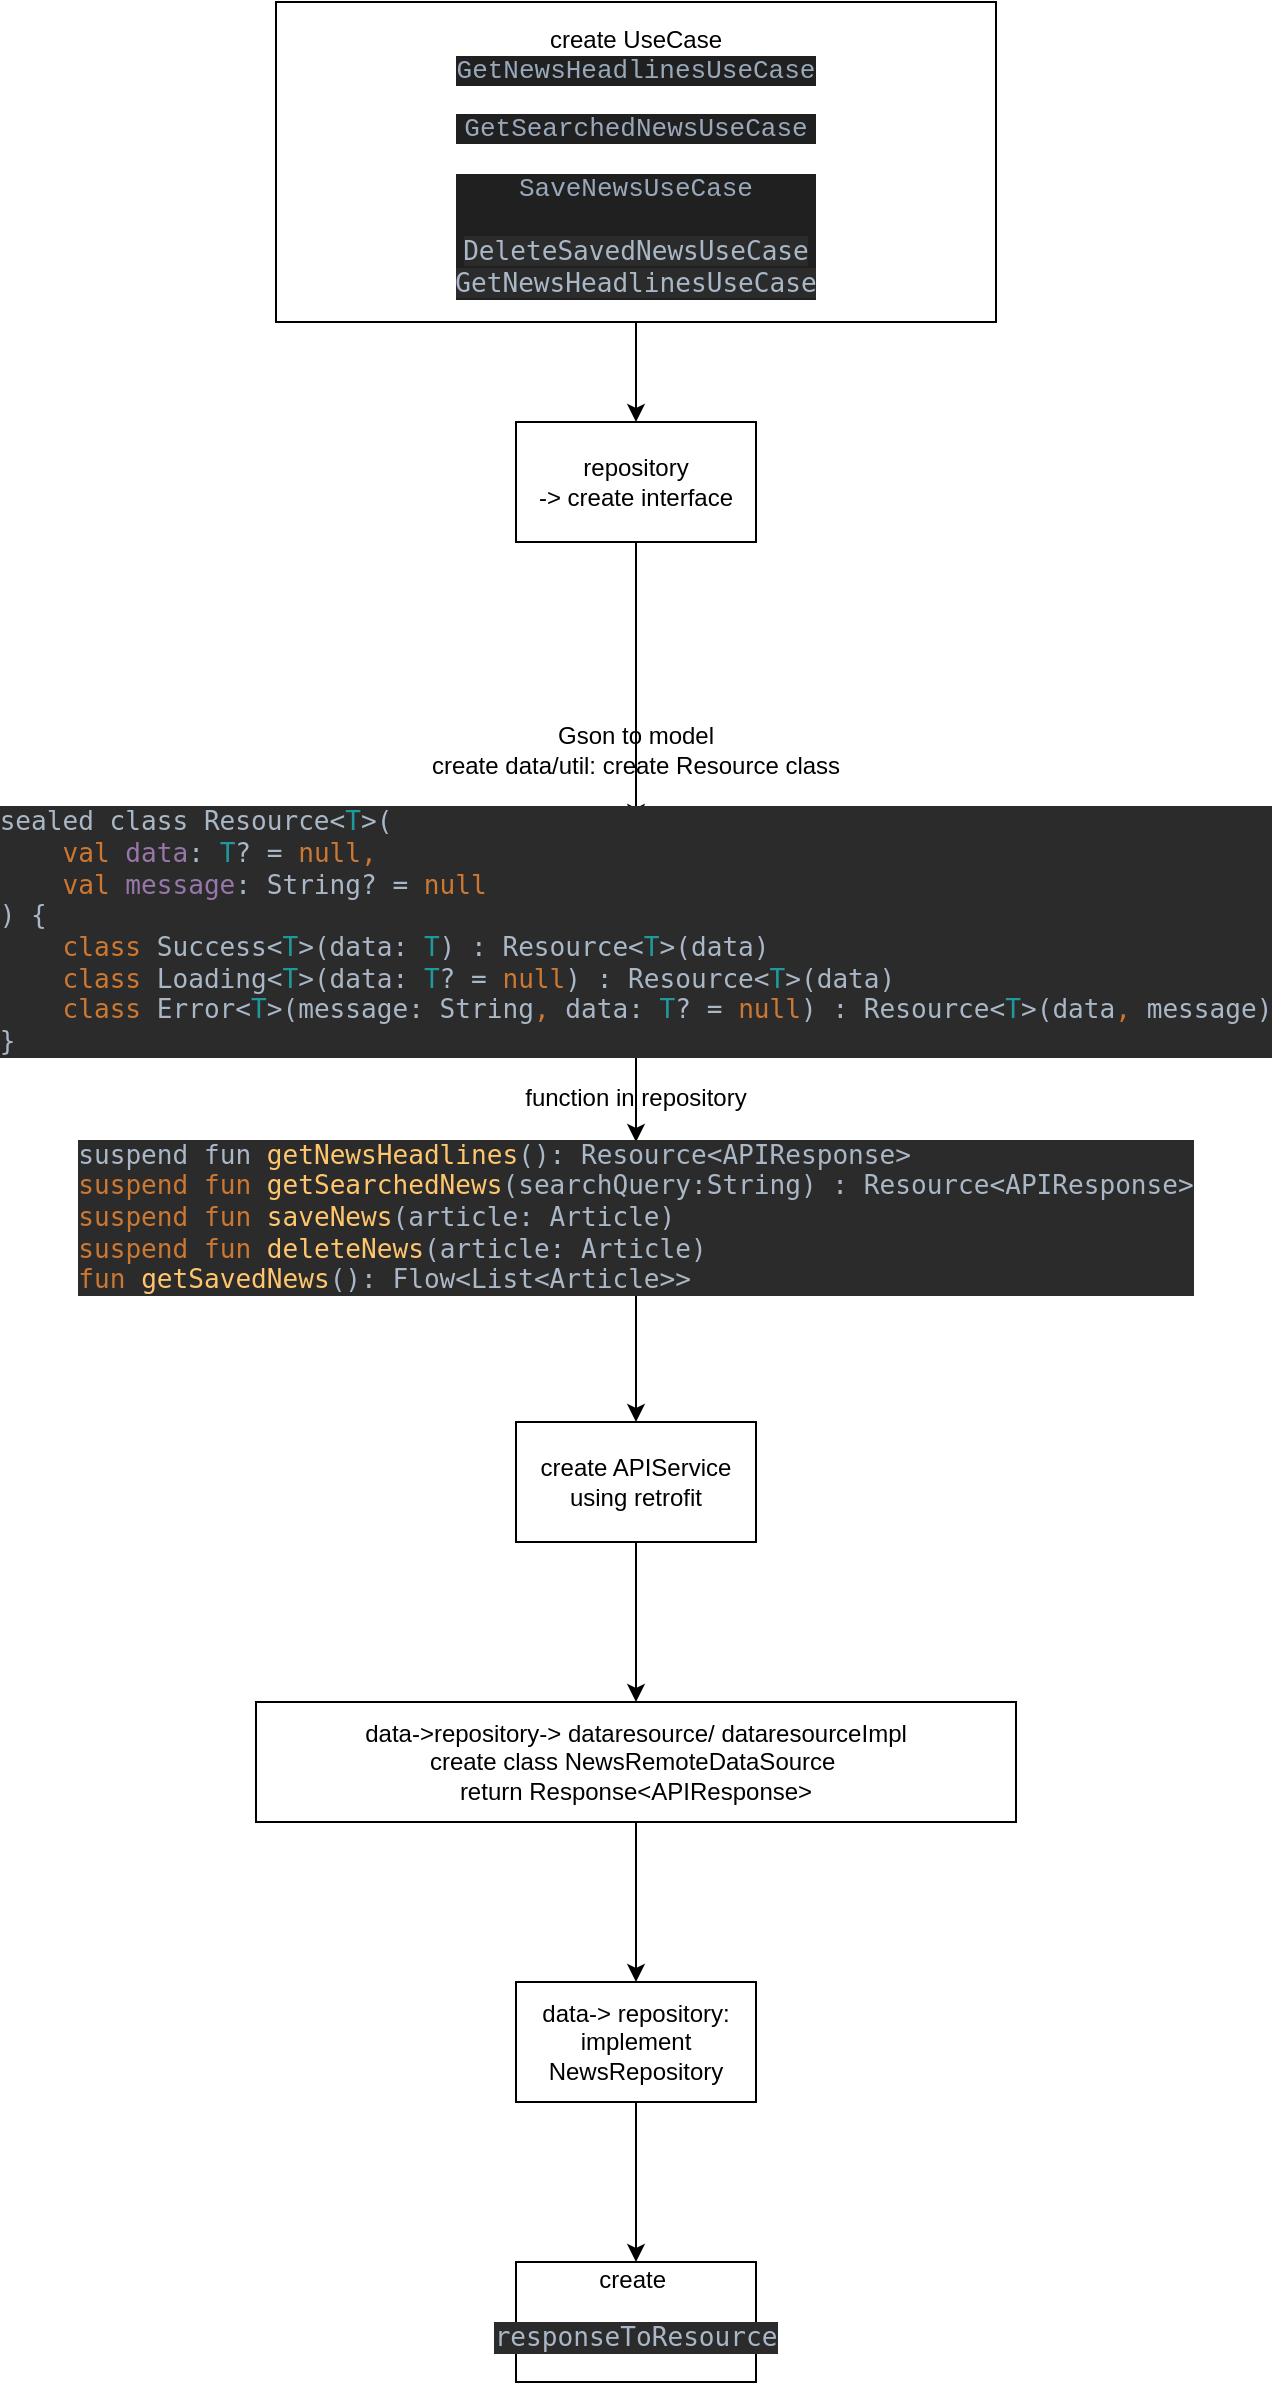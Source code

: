 <mxfile version="21.7.5" type="github">
  <diagram name="Page-1" id="teTiFmHUW9mAQAB-4Mwy">
    <mxGraphModel dx="2219" dy="1079" grid="1" gridSize="10" guides="1" tooltips="1" connect="1" arrows="1" fold="1" page="1" pageScale="1" pageWidth="850" pageHeight="1100" math="0" shadow="0">
      <root>
        <mxCell id="0" />
        <mxCell id="1" parent="0" />
        <mxCell id="GYPaCuKfYNNBqrK7I_er-4" value="" style="edgeStyle=orthogonalEdgeStyle;rounded=0;orthogonalLoop=1;jettySize=auto;html=1;" parent="1" source="GYPaCuKfYNNBqrK7I_er-1" target="GYPaCuKfYNNBqrK7I_er-3" edge="1">
          <mxGeometry relative="1" as="geometry" />
        </mxCell>
        <mxCell id="GYPaCuKfYNNBqrK7I_er-1" value="create UseCase&lt;br&gt;&lt;p style=&quot;margin: 0px; font-style: normal; font-variant-caps: normal; font-stretch: normal; font-size: 13px; line-height: normal; font-family: Courier; font-size-adjust: none; font-kerning: auto; font-variant-alternates: normal; font-variant-ligatures: normal; font-variant-numeric: normal; font-variant-east-asian: normal; font-variant-position: normal; font-feature-settings: normal; font-optical-sizing: auto; font-variation-settings: normal; color: rgb(153, 168, 186); background-color: rgb(32, 32, 32);&quot;&gt;GetNewsHeadlinesUseCase&lt;/p&gt;&lt;br/&gt;&lt;p style=&quot;margin: 0px; font-style: normal; font-variant-caps: normal; font-stretch: normal; font-size: 13px; line-height: normal; font-family: Courier; font-size-adjust: none; font-kerning: auto; font-variant-alternates: normal; font-variant-ligatures: normal; font-variant-numeric: normal; font-variant-east-asian: normal; font-variant-position: normal; font-feature-settings: normal; font-optical-sizing: auto; font-variation-settings: normal; color: rgb(153, 168, 186); background-color: rgb(32, 32, 32);&quot;&gt;GetSearchedNewsUseCase&lt;/p&gt;&lt;br/&gt;&lt;p style=&quot;margin: 0px; font-style: normal; font-variant-caps: normal; font-stretch: normal; font-size: 13px; line-height: normal; font-family: Courier; font-size-adjust: none; font-kerning: auto; font-variant-alternates: normal; font-variant-ligatures: normal; font-variant-numeric: normal; font-variant-east-asian: normal; font-variant-position: normal; font-feature-settings: normal; font-optical-sizing: auto; font-variation-settings: normal; color: rgb(153, 168, 186); background-color: rgb(32, 32, 32);&quot;&gt;SaveNewsUseCase&lt;/p&gt;&lt;p style=&quot;margin: 0px; font-style: normal; font-variant-caps: normal; font-stretch: normal; font-size: 13px; line-height: normal; font-family: Courier; font-size-adjust: none; font-kerning: auto; font-variant-alternates: normal; font-variant-ligatures: normal; font-variant-numeric: normal; font-variant-east-asian: normal; font-variant-position: normal; font-feature-settings: normal; font-optical-sizing: auto; font-variation-settings: normal; color: rgb(153, 168, 186); background-color: rgb(32, 32, 32);&quot;&gt;&lt;span style=&quot;color: rgb(169, 183, 198); font-family: &amp;quot;JetBrains Mono&amp;quot;, monospace; font-size: 9.8pt; text-align: start; background-color: rgb(43, 43, 43);&quot;&gt;&lt;br&gt;&lt;/span&gt;&lt;/p&gt;&lt;p style=&quot;margin: 0px; font-style: normal; font-variant-caps: normal; font-stretch: normal; font-size: 13px; line-height: normal; font-family: Courier; font-size-adjust: none; font-kerning: auto; font-variant-alternates: normal; font-variant-ligatures: normal; font-variant-numeric: normal; font-variant-east-asian: normal; font-variant-position: normal; font-feature-settings: normal; font-optical-sizing: auto; font-variation-settings: normal; color: rgb(153, 168, 186); background-color: rgb(32, 32, 32);&quot;&gt;&lt;span style=&quot;color: rgb(169, 183, 198); font-family: &amp;quot;JetBrains Mono&amp;quot;, monospace; font-size: 9.8pt; text-align: start; background-color: rgb(43, 43, 43);&quot;&gt;DeleteSavedNewsUseCase&lt;/span&gt;&lt;/p&gt;&lt;p style=&quot;margin: 0px; font-style: normal; font-variant-caps: normal; font-stretch: normal; font-size: 13px; line-height: normal; font-family: Courier; font-size-adjust: none; font-kerning: auto; font-variant-alternates: normal; font-variant-ligatures: normal; font-variant-numeric: normal; font-variant-east-asian: normal; font-variant-position: normal; font-feature-settings: normal; font-optical-sizing: auto; font-variation-settings: normal; color: rgb(153, 168, 186); background-color: rgb(32, 32, 32);&quot;&gt;&lt;span style=&quot;font-family: &amp;quot;JetBrains Mono&amp;quot;, monospace; font-size: 9.8pt; color: rgb(169, 183, 198); text-align: start; background-color: rgb(43, 43, 43);&quot;&gt;GetNewsHeadlinesUseCase&lt;/span&gt;&lt;/p&gt;" style="rounded=0;whiteSpace=wrap;html=1;" parent="1" vertex="1">
          <mxGeometry x="30" y="50" width="360" height="160" as="geometry" />
        </mxCell>
        <mxCell id="GYPaCuKfYNNBqrK7I_er-6" value="" style="edgeStyle=orthogonalEdgeStyle;rounded=0;orthogonalLoop=1;jettySize=auto;html=1;" parent="1" source="GYPaCuKfYNNBqrK7I_er-3" target="GYPaCuKfYNNBqrK7I_er-5" edge="1">
          <mxGeometry relative="1" as="geometry" />
        </mxCell>
        <mxCell id="GYPaCuKfYNNBqrK7I_er-3" value="repository&lt;br&gt;-&amp;gt; create interface" style="whiteSpace=wrap;html=1;rounded=0;" parent="1" vertex="1">
          <mxGeometry x="150" y="260" width="120" height="60" as="geometry" />
        </mxCell>
        <mxCell id="GYPaCuKfYNNBqrK7I_er-8" value="" style="edgeStyle=orthogonalEdgeStyle;rounded=0;orthogonalLoop=1;jettySize=auto;html=1;" parent="1" source="GYPaCuKfYNNBqrK7I_er-5" target="GYPaCuKfYNNBqrK7I_er-7" edge="1">
          <mxGeometry relative="1" as="geometry" />
        </mxCell>
        <mxCell id="GYPaCuKfYNNBqrK7I_er-5" value="Gson to model&lt;br&gt;create data/util: create Resource class&lt;br&gt;&lt;pre style=&quot;text-align: start; background-color: rgb(43, 43, 43); color: rgb(169, 183, 198); font-family: &amp;quot;JetBrains Mono&amp;quot;, monospace; font-size: 9.8pt;&quot;&gt;sealed class Resource&amp;lt;&lt;span style=&quot;color: rgb(32, 153, 157);&quot;&gt;T&lt;/span&gt;&amp;gt;(&lt;br&gt;    &lt;span style=&quot;color: rgb(204, 120, 50);&quot;&gt;val &lt;/span&gt;&lt;span style=&quot;color: rgb(152, 118, 170);&quot;&gt;data&lt;/span&gt;: &lt;span style=&quot;color: rgb(32, 153, 157);&quot;&gt;T&lt;/span&gt;? = &lt;span style=&quot;color: rgb(204, 120, 50);&quot;&gt;null,&lt;br&gt;&lt;/span&gt;&lt;span style=&quot;color: rgb(204, 120, 50);&quot;&gt;    val &lt;/span&gt;&lt;span style=&quot;color: rgb(152, 118, 170);&quot;&gt;message&lt;/span&gt;: String? = &lt;span style=&quot;color: rgb(204, 120, 50);&quot;&gt;null&lt;br&gt;&lt;/span&gt;) {&lt;br&gt;    &lt;span style=&quot;color: rgb(204, 120, 50);&quot;&gt;class &lt;/span&gt;Success&amp;lt;&lt;span style=&quot;color: rgb(32, 153, 157);&quot;&gt;T&lt;/span&gt;&amp;gt;(data: &lt;span style=&quot;color: rgb(32, 153, 157);&quot;&gt;T&lt;/span&gt;) : Resource&amp;lt;&lt;span style=&quot;color: rgb(32, 153, 157);&quot;&gt;T&lt;/span&gt;&amp;gt;(data)&lt;br&gt;    &lt;span style=&quot;color: rgb(204, 120, 50);&quot;&gt;class &lt;/span&gt;Loading&amp;lt;&lt;span style=&quot;color: rgb(32, 153, 157);&quot;&gt;T&lt;/span&gt;&amp;gt;(data: &lt;span style=&quot;color: rgb(32, 153, 157);&quot;&gt;T&lt;/span&gt;? = &lt;span style=&quot;color: rgb(204, 120, 50);&quot;&gt;null&lt;/span&gt;) : Resource&amp;lt;&lt;span style=&quot;color: rgb(32, 153, 157);&quot;&gt;T&lt;/span&gt;&amp;gt;(data)&lt;br&gt;    &lt;span style=&quot;color: rgb(204, 120, 50);&quot;&gt;class &lt;/span&gt;Error&amp;lt;&lt;span style=&quot;color: rgb(32, 153, 157);&quot;&gt;T&lt;/span&gt;&amp;gt;(message: String&lt;span style=&quot;color: rgb(204, 120, 50);&quot;&gt;, &lt;/span&gt;data: &lt;span style=&quot;color: rgb(32, 153, 157);&quot;&gt;T&lt;/span&gt;? = &lt;span style=&quot;color: rgb(204, 120, 50);&quot;&gt;null&lt;/span&gt;) : Resource&amp;lt;&lt;span style=&quot;color: rgb(32, 153, 157);&quot;&gt;T&lt;/span&gt;&amp;gt;(data&lt;span style=&quot;color: rgb(204, 120, 50);&quot;&gt;, &lt;/span&gt;message)&lt;br&gt;}&lt;br&gt;&lt;/pre&gt;" style="whiteSpace=wrap;html=1;rounded=0;" parent="1" vertex="1">
          <mxGeometry x="160" y="460" width="100" height="80" as="geometry" />
        </mxCell>
        <mxCell id="GYPaCuKfYNNBqrK7I_er-10" value="" style="edgeStyle=orthogonalEdgeStyle;rounded=0;orthogonalLoop=1;jettySize=auto;html=1;" parent="1" source="GYPaCuKfYNNBqrK7I_er-7" target="GYPaCuKfYNNBqrK7I_er-9" edge="1">
          <mxGeometry relative="1" as="geometry" />
        </mxCell>
        <mxCell id="GYPaCuKfYNNBqrK7I_er-7" value="function in repository&lt;br&gt;&lt;pre style=&quot;text-align: start; background-color: rgb(43, 43, 43); color: rgb(169, 183, 198); font-family: &amp;quot;JetBrains Mono&amp;quot;, monospace; font-size: 9.8pt;&quot;&gt;suspend fun &lt;span style=&quot;color: rgb(255, 198, 109);&quot;&gt;getNewsHeadlines&lt;/span&gt;(): Resource&amp;lt;APIResponse&amp;gt;&lt;br&gt;&lt;span style=&quot;color: rgb(204, 120, 50);&quot;&gt;suspend fun &lt;/span&gt;&lt;span style=&quot;color: rgb(255, 198, 109);&quot;&gt;getSearchedNews&lt;/span&gt;(searchQuery:String) : Resource&amp;lt;APIResponse&amp;gt;&lt;br&gt;&lt;span style=&quot;color: rgb(204, 120, 50);&quot;&gt;suspend fun &lt;/span&gt;&lt;span style=&quot;color: rgb(255, 198, 109);&quot;&gt;saveNews&lt;/span&gt;(article: Article)&lt;br&gt;&lt;span style=&quot;color: rgb(204, 120, 50);&quot;&gt;suspend fun &lt;/span&gt;&lt;span style=&quot;color: rgb(255, 198, 109);&quot;&gt;deleteNews&lt;/span&gt;(article: Article)&lt;br&gt;&lt;span style=&quot;color: rgb(204, 120, 50);&quot;&gt;fun &lt;/span&gt;&lt;span style=&quot;color: rgb(255, 198, 109);&quot;&gt;getSavedNews&lt;/span&gt;(): Flow&amp;lt;List&amp;lt;Article&amp;gt;&amp;gt;&lt;/pre&gt;" style="whiteSpace=wrap;html=1;rounded=0;" parent="1" vertex="1">
          <mxGeometry x="150" y="620" width="120" height="60" as="geometry" />
        </mxCell>
        <mxCell id="GYPaCuKfYNNBqrK7I_er-12" value="" style="edgeStyle=orthogonalEdgeStyle;rounded=0;orthogonalLoop=1;jettySize=auto;html=1;" parent="1" source="GYPaCuKfYNNBqrK7I_er-9" target="GYPaCuKfYNNBqrK7I_er-11" edge="1">
          <mxGeometry relative="1" as="geometry" />
        </mxCell>
        <mxCell id="GYPaCuKfYNNBqrK7I_er-9" value="create APIService&lt;br&gt;using retrofit" style="whiteSpace=wrap;html=1;rounded=0;" parent="1" vertex="1">
          <mxGeometry x="150" y="760" width="120" height="60" as="geometry" />
        </mxCell>
        <mxCell id="GYPaCuKfYNNBqrK7I_er-14" value="" style="edgeStyle=orthogonalEdgeStyle;rounded=0;orthogonalLoop=1;jettySize=auto;html=1;" parent="1" source="GYPaCuKfYNNBqrK7I_er-11" target="GYPaCuKfYNNBqrK7I_er-13" edge="1">
          <mxGeometry relative="1" as="geometry" />
        </mxCell>
        <mxCell id="GYPaCuKfYNNBqrK7I_er-11" value="data-&amp;gt;repository-&amp;gt; dataresource/ dataresourceImpl&lt;br&gt;create class NewsRemoteDataSource&amp;nbsp;&lt;br&gt;return&amp;nbsp;Response&amp;lt;APIResponse&amp;gt;&lt;br&gt;" style="whiteSpace=wrap;html=1;rounded=0;" parent="1" vertex="1">
          <mxGeometry x="20" y="900" width="380" height="60" as="geometry" />
        </mxCell>
        <mxCell id="OfEPN7MqNVcXqwBMQHGh-2" value="" style="edgeStyle=orthogonalEdgeStyle;rounded=0;orthogonalLoop=1;jettySize=auto;html=1;" edge="1" parent="1" source="GYPaCuKfYNNBqrK7I_er-13" target="OfEPN7MqNVcXqwBMQHGh-1">
          <mxGeometry relative="1" as="geometry" />
        </mxCell>
        <mxCell id="GYPaCuKfYNNBqrK7I_er-13" value="data-&amp;gt; repository: implement NewsRepository" style="whiteSpace=wrap;html=1;rounded=0;" parent="1" vertex="1">
          <mxGeometry x="150" y="1040" width="120" height="60" as="geometry" />
        </mxCell>
        <mxCell id="OfEPN7MqNVcXqwBMQHGh-1" value="create&amp;nbsp;&lt;br&gt;&lt;pre style=&quot;text-align: start; background-color: rgb(43, 43, 43); color: rgb(169, 183, 198); font-family: &amp;quot;JetBrains Mono&amp;quot;, monospace; font-size: 9.8pt;&quot;&gt;responseToResource&lt;/pre&gt;" style="whiteSpace=wrap;html=1;rounded=0;" vertex="1" parent="1">
          <mxGeometry x="150" y="1180" width="120" height="60" as="geometry" />
        </mxCell>
      </root>
    </mxGraphModel>
  </diagram>
</mxfile>

